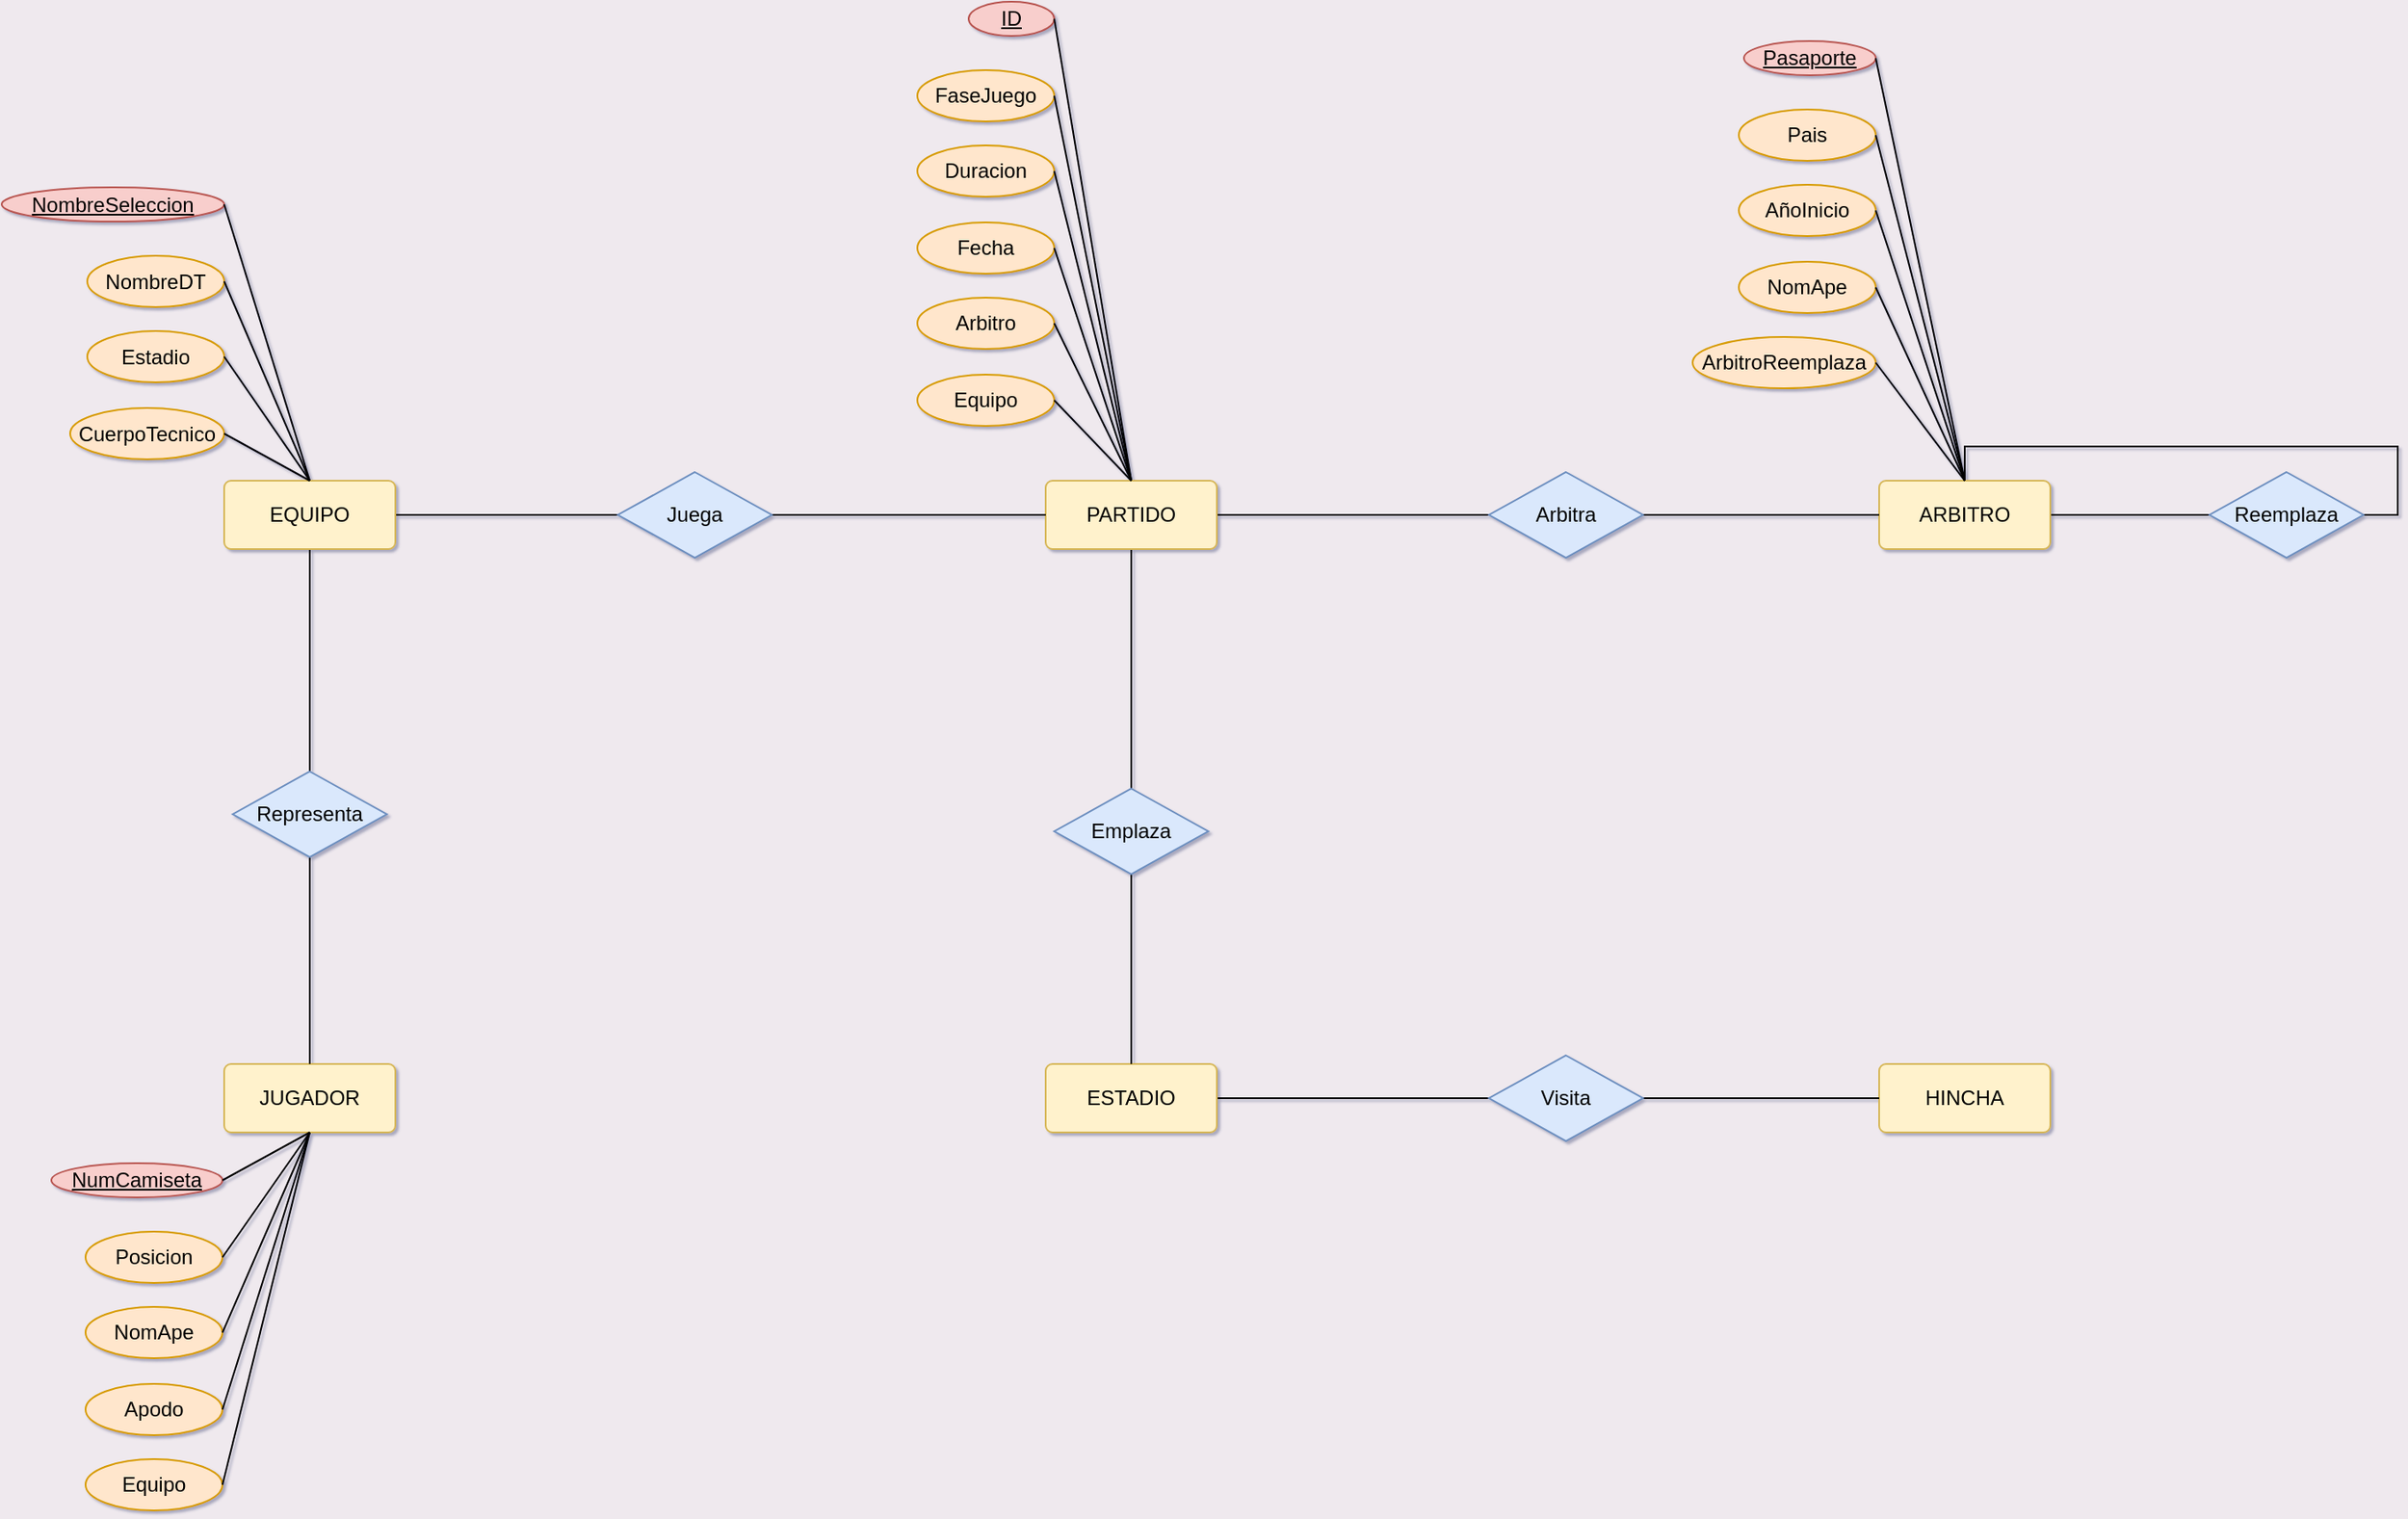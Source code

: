 <mxfile version="28.2.5">
  <diagram name="Página-1" id="hmPzd6-MISRAv3zJ79Oc">
    <mxGraphModel dx="1389" dy="796" grid="1" gridSize="10" guides="1" tooltips="1" connect="1" arrows="1" fold="1" page="1" pageScale="1" pageWidth="1654" pageHeight="1169" background="light-dark(#efe9ee, #121212)" math="0" shadow="1">
      <root>
        <mxCell id="0" />
        <mxCell id="1" parent="0" />
        <mxCell id="b1jiOyI4bibXz9lMUhJJ-25" style="edgeStyle=orthogonalEdgeStyle;rounded=0;orthogonalLoop=1;jettySize=auto;html=1;entryX=0;entryY=0.5;entryDx=0;entryDy=0;endArrow=none;endFill=0;" edge="1" parent="1" source="b1jiOyI4bibXz9lMUhJJ-1" target="b1jiOyI4bibXz9lMUhJJ-8">
          <mxGeometry relative="1" as="geometry" />
        </mxCell>
        <mxCell id="b1jiOyI4bibXz9lMUhJJ-1" value="ARBITRO" style="rounded=1;arcSize=10;whiteSpace=wrap;html=1;align=center;fillColor=#fff2cc;strokeColor=#d6b656;" vertex="1" parent="1">
          <mxGeometry x="1197" y="490" width="100" height="40" as="geometry" />
        </mxCell>
        <mxCell id="b1jiOyI4bibXz9lMUhJJ-2" value="JUGADOR" style="rounded=1;arcSize=10;whiteSpace=wrap;html=1;align=center;fillColor=#fff2cc;strokeColor=#d6b656;" vertex="1" parent="1">
          <mxGeometry x="230" y="831" width="100" height="40" as="geometry" />
        </mxCell>
        <mxCell id="b1jiOyI4bibXz9lMUhJJ-14" style="edgeStyle=orthogonalEdgeStyle;rounded=0;orthogonalLoop=1;jettySize=auto;html=1;entryX=0;entryY=0.5;entryDx=0;entryDy=0;endArrow=none;endFill=0;" edge="1" parent="1" source="b1jiOyI4bibXz9lMUhJJ-4" target="b1jiOyI4bibXz9lMUhJJ-10">
          <mxGeometry relative="1" as="geometry" />
        </mxCell>
        <mxCell id="b1jiOyI4bibXz9lMUhJJ-21" style="edgeStyle=orthogonalEdgeStyle;rounded=0;orthogonalLoop=1;jettySize=auto;html=1;entryX=0.5;entryY=0;entryDx=0;entryDy=0;endArrow=none;endFill=0;" edge="1" parent="1" source="b1jiOyI4bibXz9lMUhJJ-4" target="b1jiOyI4bibXz9lMUhJJ-12">
          <mxGeometry relative="1" as="geometry" />
        </mxCell>
        <mxCell id="b1jiOyI4bibXz9lMUhJJ-4" value="EQUIPO" style="rounded=1;arcSize=10;whiteSpace=wrap;html=1;align=center;fillColor=#fff2cc;strokeColor=#d6b656;" vertex="1" parent="1">
          <mxGeometry x="230" y="490" width="100" height="40" as="geometry" />
        </mxCell>
        <mxCell id="b1jiOyI4bibXz9lMUhJJ-5" value="HINCHA" style="rounded=1;arcSize=10;whiteSpace=wrap;html=1;align=center;fillColor=#fff2cc;strokeColor=#d6b656;" vertex="1" parent="1">
          <mxGeometry x="1197" y="831" width="100" height="40" as="geometry" />
        </mxCell>
        <mxCell id="b1jiOyI4bibXz9lMUhJJ-17" style="edgeStyle=orthogonalEdgeStyle;rounded=0;orthogonalLoop=1;jettySize=auto;html=1;entryX=0;entryY=0.5;entryDx=0;entryDy=0;endArrow=none;endFill=0;" edge="1" parent="1" source="b1jiOyI4bibXz9lMUhJJ-6" target="b1jiOyI4bibXz9lMUhJJ-11">
          <mxGeometry relative="1" as="geometry" />
        </mxCell>
        <mxCell id="b1jiOyI4bibXz9lMUhJJ-19" style="edgeStyle=orthogonalEdgeStyle;rounded=0;orthogonalLoop=1;jettySize=auto;html=1;endArrow=none;endFill=0;" edge="1" parent="1" source="b1jiOyI4bibXz9lMUhJJ-6" target="b1jiOyI4bibXz9lMUhJJ-13">
          <mxGeometry relative="1" as="geometry" />
        </mxCell>
        <mxCell id="b1jiOyI4bibXz9lMUhJJ-6" value="PARTIDO" style="rounded=1;arcSize=10;whiteSpace=wrap;html=1;align=center;fillColor=#fff2cc;strokeColor=#d6b656;" vertex="1" parent="1">
          <mxGeometry x="710" y="490" width="100" height="40" as="geometry" />
        </mxCell>
        <mxCell id="b1jiOyI4bibXz9lMUhJJ-23" style="edgeStyle=orthogonalEdgeStyle;rounded=0;orthogonalLoop=1;jettySize=auto;html=1;entryX=0;entryY=0.5;entryDx=0;entryDy=0;endArrow=none;endFill=0;" edge="1" parent="1" source="b1jiOyI4bibXz9lMUhJJ-7" target="b1jiOyI4bibXz9lMUhJJ-9">
          <mxGeometry relative="1" as="geometry" />
        </mxCell>
        <mxCell id="b1jiOyI4bibXz9lMUhJJ-7" value="ESTADIO" style="rounded=1;arcSize=10;whiteSpace=wrap;html=1;align=center;fillColor=#fff2cc;strokeColor=#d6b656;" vertex="1" parent="1">
          <mxGeometry x="710" y="831" width="100" height="40" as="geometry" />
        </mxCell>
        <mxCell id="b1jiOyI4bibXz9lMUhJJ-26" style="edgeStyle=orthogonalEdgeStyle;rounded=0;orthogonalLoop=1;jettySize=auto;html=1;entryX=0.5;entryY=0;entryDx=0;entryDy=0;exitX=1;exitY=0.5;exitDx=0;exitDy=0;endArrow=none;endFill=0;" edge="1" parent="1" source="b1jiOyI4bibXz9lMUhJJ-8" target="b1jiOyI4bibXz9lMUhJJ-1">
          <mxGeometry relative="1" as="geometry">
            <Array as="points">
              <mxPoint x="1500" y="510" />
              <mxPoint x="1500" y="470" />
              <mxPoint x="1247" y="470" />
            </Array>
          </mxGeometry>
        </mxCell>
        <mxCell id="b1jiOyI4bibXz9lMUhJJ-8" value="Reemplaza" style="shape=rhombus;perimeter=rhombusPerimeter;whiteSpace=wrap;html=1;align=center;fillColor=#dae8fc;strokeColor=#6c8ebf;" vertex="1" parent="1">
          <mxGeometry x="1390" y="485" width="90" height="50" as="geometry" />
        </mxCell>
        <mxCell id="b1jiOyI4bibXz9lMUhJJ-24" style="edgeStyle=orthogonalEdgeStyle;rounded=0;orthogonalLoop=1;jettySize=auto;html=1;entryX=0;entryY=0.5;entryDx=0;entryDy=0;endArrow=none;endFill=0;" edge="1" parent="1" source="b1jiOyI4bibXz9lMUhJJ-9" target="b1jiOyI4bibXz9lMUhJJ-5">
          <mxGeometry relative="1" as="geometry" />
        </mxCell>
        <mxCell id="b1jiOyI4bibXz9lMUhJJ-9" value="Visita" style="shape=rhombus;perimeter=rhombusPerimeter;whiteSpace=wrap;html=1;align=center;fillColor=#dae8fc;strokeColor=#6c8ebf;" vertex="1" parent="1">
          <mxGeometry x="969" y="826" width="90" height="50" as="geometry" />
        </mxCell>
        <mxCell id="b1jiOyI4bibXz9lMUhJJ-15" style="edgeStyle=orthogonalEdgeStyle;rounded=0;orthogonalLoop=1;jettySize=auto;html=1;entryX=0;entryY=0.5;entryDx=0;entryDy=0;endArrow=none;endFill=0;" edge="1" parent="1" source="b1jiOyI4bibXz9lMUhJJ-10" target="b1jiOyI4bibXz9lMUhJJ-6">
          <mxGeometry relative="1" as="geometry" />
        </mxCell>
        <mxCell id="b1jiOyI4bibXz9lMUhJJ-10" value="Juega" style="shape=rhombus;perimeter=rhombusPerimeter;whiteSpace=wrap;html=1;align=center;fillColor=#dae8fc;strokeColor=#6c8ebf;" vertex="1" parent="1">
          <mxGeometry x="460" y="485" width="90" height="50" as="geometry" />
        </mxCell>
        <mxCell id="b1jiOyI4bibXz9lMUhJJ-18" style="edgeStyle=orthogonalEdgeStyle;rounded=0;orthogonalLoop=1;jettySize=auto;html=1;endArrow=none;endFill=0;" edge="1" parent="1" source="b1jiOyI4bibXz9lMUhJJ-11" target="b1jiOyI4bibXz9lMUhJJ-1">
          <mxGeometry relative="1" as="geometry" />
        </mxCell>
        <mxCell id="b1jiOyI4bibXz9lMUhJJ-11" value="Arbitra" style="shape=rhombus;perimeter=rhombusPerimeter;whiteSpace=wrap;html=1;align=center;fillColor=#dae8fc;strokeColor=#6c8ebf;" vertex="1" parent="1">
          <mxGeometry x="969" y="485" width="90" height="50" as="geometry" />
        </mxCell>
        <mxCell id="b1jiOyI4bibXz9lMUhJJ-22" style="edgeStyle=orthogonalEdgeStyle;rounded=0;orthogonalLoop=1;jettySize=auto;html=1;entryX=0.5;entryY=0;entryDx=0;entryDy=0;endArrow=none;endFill=0;" edge="1" parent="1" source="b1jiOyI4bibXz9lMUhJJ-12" target="b1jiOyI4bibXz9lMUhJJ-2">
          <mxGeometry relative="1" as="geometry" />
        </mxCell>
        <mxCell id="b1jiOyI4bibXz9lMUhJJ-12" value="Representa" style="shape=rhombus;perimeter=rhombusPerimeter;whiteSpace=wrap;html=1;align=center;fillColor=#dae8fc;strokeColor=#6c8ebf;" vertex="1" parent="1">
          <mxGeometry x="235" y="660" width="90" height="50" as="geometry" />
        </mxCell>
        <mxCell id="b1jiOyI4bibXz9lMUhJJ-20" style="edgeStyle=orthogonalEdgeStyle;rounded=0;orthogonalLoop=1;jettySize=auto;html=1;endArrow=none;endFill=0;" edge="1" parent="1" source="b1jiOyI4bibXz9lMUhJJ-13" target="b1jiOyI4bibXz9lMUhJJ-7">
          <mxGeometry relative="1" as="geometry" />
        </mxCell>
        <mxCell id="b1jiOyI4bibXz9lMUhJJ-13" value="Emplaza" style="shape=rhombus;perimeter=rhombusPerimeter;whiteSpace=wrap;html=1;align=center;fillColor=#dae8fc;strokeColor=#6c8ebf;" vertex="1" parent="1">
          <mxGeometry x="715" y="670" width="90" height="50" as="geometry" />
        </mxCell>
        <mxCell id="b1jiOyI4bibXz9lMUhJJ-27" value="ID" style="ellipse;whiteSpace=wrap;html=1;align=center;fontStyle=4;fillColor=#f8cecc;strokeColor=#b85450;" vertex="1" parent="1">
          <mxGeometry x="665" y="210" width="50" height="20" as="geometry" />
        </mxCell>
        <mxCell id="b1jiOyI4bibXz9lMUhJJ-28" value="Duracion" style="ellipse;whiteSpace=wrap;html=1;align=center;fillColor=#ffe6cc;strokeColor=#d79b00;" vertex="1" parent="1">
          <mxGeometry x="635" y="294" width="80" height="30" as="geometry" />
        </mxCell>
        <mxCell id="b1jiOyI4bibXz9lMUhJJ-29" value="FaseJuego" style="ellipse;whiteSpace=wrap;html=1;align=center;fillColor=#ffe6cc;strokeColor=#d79b00;" vertex="1" parent="1">
          <mxGeometry x="635" y="250" width="80" height="30" as="geometry" />
        </mxCell>
        <mxCell id="b1jiOyI4bibXz9lMUhJJ-30" value="Fecha" style="ellipse;whiteSpace=wrap;html=1;align=center;fillColor=#ffe6cc;strokeColor=#d79b00;" vertex="1" parent="1">
          <mxGeometry x="635" y="339" width="80" height="30" as="geometry" />
        </mxCell>
        <mxCell id="b1jiOyI4bibXz9lMUhJJ-32" value="Arbitro" style="ellipse;whiteSpace=wrap;html=1;align=center;fillColor=#ffe6cc;strokeColor=#d79b00;" vertex="1" parent="1">
          <mxGeometry x="635" y="383" width="80" height="30" as="geometry" />
        </mxCell>
        <mxCell id="b1jiOyI4bibXz9lMUhJJ-33" value="Equipo" style="ellipse;whiteSpace=wrap;html=1;align=center;fillColor=#ffe6cc;strokeColor=#d79b00;" vertex="1" parent="1">
          <mxGeometry x="635" y="428" width="80" height="30" as="geometry" />
        </mxCell>
        <mxCell id="b1jiOyI4bibXz9lMUhJJ-35" value="" style="endArrow=none;html=1;rounded=0;exitX=1;exitY=0.5;exitDx=0;exitDy=0;entryX=0.5;entryY=0;entryDx=0;entryDy=0;" edge="1" parent="1" source="b1jiOyI4bibXz9lMUhJJ-27" target="b1jiOyI4bibXz9lMUhJJ-6">
          <mxGeometry relative="1" as="geometry">
            <mxPoint x="780" y="550" as="sourcePoint" />
            <mxPoint x="940" y="550" as="targetPoint" />
          </mxGeometry>
        </mxCell>
        <mxCell id="b1jiOyI4bibXz9lMUhJJ-38" value="" style="endArrow=none;html=1;rounded=0;exitX=1;exitY=0.5;exitDx=0;exitDy=0;entryX=0.5;entryY=0;entryDx=0;entryDy=0;" edge="1" parent="1" source="b1jiOyI4bibXz9lMUhJJ-29" target="b1jiOyI4bibXz9lMUhJJ-6">
          <mxGeometry relative="1" as="geometry">
            <mxPoint x="730" y="340" as="sourcePoint" />
            <mxPoint x="775" y="610" as="targetPoint" />
          </mxGeometry>
        </mxCell>
        <mxCell id="b1jiOyI4bibXz9lMUhJJ-39" value="" style="endArrow=none;html=1;rounded=0;exitX=1;exitY=0.5;exitDx=0;exitDy=0;entryX=0.5;entryY=0;entryDx=0;entryDy=0;" edge="1" parent="1" source="b1jiOyI4bibXz9lMUhJJ-28" target="b1jiOyI4bibXz9lMUhJJ-6">
          <mxGeometry relative="1" as="geometry">
            <mxPoint x="790" y="360" as="sourcePoint" />
            <mxPoint x="835" y="630" as="targetPoint" />
          </mxGeometry>
        </mxCell>
        <mxCell id="b1jiOyI4bibXz9lMUhJJ-40" value="" style="endArrow=none;html=1;rounded=0;exitX=1;exitY=0.5;exitDx=0;exitDy=0;entryX=0.5;entryY=0;entryDx=0;entryDy=0;" edge="1" parent="1" source="b1jiOyI4bibXz9lMUhJJ-30" target="b1jiOyI4bibXz9lMUhJJ-6">
          <mxGeometry relative="1" as="geometry">
            <mxPoint x="770" y="390" as="sourcePoint" />
            <mxPoint x="815" y="660" as="targetPoint" />
          </mxGeometry>
        </mxCell>
        <mxCell id="b1jiOyI4bibXz9lMUhJJ-41" value="" style="endArrow=none;html=1;rounded=0;exitX=1;exitY=0.5;exitDx=0;exitDy=0;entryX=0.5;entryY=0;entryDx=0;entryDy=0;" edge="1" parent="1" source="b1jiOyI4bibXz9lMUhJJ-32" target="b1jiOyI4bibXz9lMUhJJ-6">
          <mxGeometry relative="1" as="geometry">
            <mxPoint x="790" y="430" as="sourcePoint" />
            <mxPoint x="835" y="700" as="targetPoint" />
          </mxGeometry>
        </mxCell>
        <mxCell id="b1jiOyI4bibXz9lMUhJJ-42" value="" style="endArrow=none;html=1;rounded=0;exitX=1;exitY=0.5;exitDx=0;exitDy=0;" edge="1" parent="1" source="b1jiOyI4bibXz9lMUhJJ-33">
          <mxGeometry relative="1" as="geometry">
            <mxPoint x="770" y="370" as="sourcePoint" />
            <mxPoint x="760" y="490" as="targetPoint" />
          </mxGeometry>
        </mxCell>
        <mxCell id="b1jiOyI4bibXz9lMUhJJ-44" value="Pasaporte" style="ellipse;whiteSpace=wrap;html=1;align=center;fontStyle=4;fillColor=#f8cecc;strokeColor=#b85450;" vertex="1" parent="1">
          <mxGeometry x="1118" y="233" width="77" height="20" as="geometry" />
        </mxCell>
        <mxCell id="b1jiOyI4bibXz9lMUhJJ-45" value="AñoInicio" style="ellipse;whiteSpace=wrap;html=1;align=center;fillColor=#ffe6cc;strokeColor=#d79b00;" vertex="1" parent="1">
          <mxGeometry x="1115" y="317" width="80" height="30" as="geometry" />
        </mxCell>
        <mxCell id="b1jiOyI4bibXz9lMUhJJ-46" value="Pais" style="ellipse;whiteSpace=wrap;html=1;align=center;fillColor=#ffe6cc;strokeColor=#d79b00;" vertex="1" parent="1">
          <mxGeometry x="1115" y="273" width="80" height="30" as="geometry" />
        </mxCell>
        <mxCell id="b1jiOyI4bibXz9lMUhJJ-47" value="NomApe" style="ellipse;whiteSpace=wrap;html=1;align=center;fillColor=#ffe6cc;strokeColor=#d79b00;" vertex="1" parent="1">
          <mxGeometry x="1115" y="362" width="80" height="30" as="geometry" />
        </mxCell>
        <mxCell id="b1jiOyI4bibXz9lMUhJJ-48" value="ArbitroReemplaza" style="ellipse;whiteSpace=wrap;html=1;align=center;fillColor=#ffe6cc;strokeColor=#d79b00;" vertex="1" parent="1">
          <mxGeometry x="1088" y="406" width="107" height="30" as="geometry" />
        </mxCell>
        <mxCell id="b1jiOyI4bibXz9lMUhJJ-50" value="" style="endArrow=none;html=1;rounded=0;exitX=1;exitY=0.5;exitDx=0;exitDy=0;entryX=0.5;entryY=0;entryDx=0;entryDy=0;" edge="1" parent="1" source="b1jiOyI4bibXz9lMUhJJ-44" target="b1jiOyI4bibXz9lMUhJJ-1">
          <mxGeometry relative="1" as="geometry">
            <mxPoint x="1262" y="540" as="sourcePoint" />
            <mxPoint x="1242" y="480" as="targetPoint" />
          </mxGeometry>
        </mxCell>
        <mxCell id="b1jiOyI4bibXz9lMUhJJ-51" value="" style="endArrow=none;html=1;rounded=0;exitX=1;exitY=0.5;exitDx=0;exitDy=0;entryX=0.5;entryY=0;entryDx=0;entryDy=0;" edge="1" parent="1" source="b1jiOyI4bibXz9lMUhJJ-46" target="b1jiOyI4bibXz9lMUhJJ-1">
          <mxGeometry relative="1" as="geometry">
            <mxPoint x="1212" y="330" as="sourcePoint" />
            <mxPoint x="1242" y="480" as="targetPoint" />
          </mxGeometry>
        </mxCell>
        <mxCell id="b1jiOyI4bibXz9lMUhJJ-52" value="" style="endArrow=none;html=1;rounded=0;exitX=1;exitY=0.5;exitDx=0;exitDy=0;entryX=0.5;entryY=0;entryDx=0;entryDy=0;" edge="1" parent="1" source="b1jiOyI4bibXz9lMUhJJ-45" target="b1jiOyI4bibXz9lMUhJJ-1">
          <mxGeometry relative="1" as="geometry">
            <mxPoint x="1272" y="350" as="sourcePoint" />
            <mxPoint x="1250" y="490" as="targetPoint" />
          </mxGeometry>
        </mxCell>
        <mxCell id="b1jiOyI4bibXz9lMUhJJ-53" value="" style="endArrow=none;html=1;rounded=0;exitX=1;exitY=0.5;exitDx=0;exitDy=0;entryX=0.5;entryY=0;entryDx=0;entryDy=0;" edge="1" parent="1" source="b1jiOyI4bibXz9lMUhJJ-47" target="b1jiOyI4bibXz9lMUhJJ-1">
          <mxGeometry relative="1" as="geometry">
            <mxPoint x="1252" y="380" as="sourcePoint" />
            <mxPoint x="1250" y="490" as="targetPoint" />
          </mxGeometry>
        </mxCell>
        <mxCell id="b1jiOyI4bibXz9lMUhJJ-54" value="" style="endArrow=none;html=1;rounded=0;exitX=1;exitY=0.5;exitDx=0;exitDy=0;entryX=0.5;entryY=0;entryDx=0;entryDy=0;" edge="1" parent="1" source="b1jiOyI4bibXz9lMUhJJ-48" target="b1jiOyI4bibXz9lMUhJJ-1">
          <mxGeometry relative="1" as="geometry">
            <mxPoint x="1272" y="420" as="sourcePoint" />
            <mxPoint x="1250" y="490" as="targetPoint" />
          </mxGeometry>
        </mxCell>
        <mxCell id="b1jiOyI4bibXz9lMUhJJ-56" value="NombreSeleccion" style="ellipse;whiteSpace=wrap;html=1;align=center;fontStyle=4;fillColor=#f8cecc;strokeColor=#b85450;" vertex="1" parent="1">
          <mxGeometry x="100" y="318.5" width="130" height="20" as="geometry" />
        </mxCell>
        <mxCell id="b1jiOyI4bibXz9lMUhJJ-57" value="Estadio" style="ellipse;whiteSpace=wrap;html=1;align=center;fillColor=#ffe6cc;strokeColor=#d79b00;" vertex="1" parent="1">
          <mxGeometry x="150" y="402.5" width="80" height="30" as="geometry" />
        </mxCell>
        <mxCell id="b1jiOyI4bibXz9lMUhJJ-58" value="NombreDT" style="ellipse;whiteSpace=wrap;html=1;align=center;fillColor=#ffe6cc;strokeColor=#d79b00;" vertex="1" parent="1">
          <mxGeometry x="150" y="358.5" width="80" height="30" as="geometry" />
        </mxCell>
        <mxCell id="b1jiOyI4bibXz9lMUhJJ-59" value="CuerpoTecnico" style="ellipse;whiteSpace=wrap;html=1;align=center;fillColor=#ffe6cc;strokeColor=#d79b00;" vertex="1" parent="1">
          <mxGeometry x="140" y="447.5" width="90" height="30" as="geometry" />
        </mxCell>
        <mxCell id="b1jiOyI4bibXz9lMUhJJ-62" value="" style="endArrow=none;html=1;rounded=0;exitX=1;exitY=0.5;exitDx=0;exitDy=0;entryX=0.5;entryY=0;entryDx=0;entryDy=0;" edge="1" parent="1" source="b1jiOyI4bibXz9lMUhJJ-56" target="b1jiOyI4bibXz9lMUhJJ-4">
          <mxGeometry relative="1" as="geometry">
            <mxPoint x="325" y="500" as="sourcePoint" />
            <mxPoint x="305" y="440" as="targetPoint" />
          </mxGeometry>
        </mxCell>
        <mxCell id="b1jiOyI4bibXz9lMUhJJ-63" value="" style="endArrow=none;html=1;rounded=0;exitX=1;exitY=0.5;exitDx=0;exitDy=0;entryX=0.5;entryY=0;entryDx=0;entryDy=0;" edge="1" parent="1" source="b1jiOyI4bibXz9lMUhJJ-58" target="b1jiOyI4bibXz9lMUhJJ-4">
          <mxGeometry relative="1" as="geometry">
            <mxPoint x="275" y="290" as="sourcePoint" />
            <mxPoint x="300" y="470" as="targetPoint" />
          </mxGeometry>
        </mxCell>
        <mxCell id="b1jiOyI4bibXz9lMUhJJ-64" value="" style="endArrow=none;html=1;rounded=0;exitX=1;exitY=0.5;exitDx=0;exitDy=0;entryX=0.5;entryY=0;entryDx=0;entryDy=0;" edge="1" parent="1" source="b1jiOyI4bibXz9lMUhJJ-57" target="b1jiOyI4bibXz9lMUhJJ-4">
          <mxGeometry relative="1" as="geometry">
            <mxPoint x="335" y="310" as="sourcePoint" />
            <mxPoint x="305" y="440" as="targetPoint" />
          </mxGeometry>
        </mxCell>
        <mxCell id="b1jiOyI4bibXz9lMUhJJ-65" value="" style="endArrow=none;html=1;rounded=0;exitX=1;exitY=0.5;exitDx=0;exitDy=0;entryX=0.5;entryY=0;entryDx=0;entryDy=0;" edge="1" parent="1" source="b1jiOyI4bibXz9lMUhJJ-59" target="b1jiOyI4bibXz9lMUhJJ-4">
          <mxGeometry relative="1" as="geometry">
            <mxPoint x="315" y="340" as="sourcePoint" />
            <mxPoint x="305" y="440" as="targetPoint" />
          </mxGeometry>
        </mxCell>
        <mxCell id="b1jiOyI4bibXz9lMUhJJ-68" value="NumCamiseta" style="ellipse;whiteSpace=wrap;html=1;align=center;fontStyle=4;fillColor=#f8cecc;strokeColor=#b85450;" vertex="1" parent="1">
          <mxGeometry x="129" y="889" width="100" height="20" as="geometry" />
        </mxCell>
        <mxCell id="b1jiOyI4bibXz9lMUhJJ-69" value="NomApe" style="ellipse;whiteSpace=wrap;html=1;align=center;fillColor=#ffe6cc;strokeColor=#d79b00;" vertex="1" parent="1">
          <mxGeometry x="149" y="973" width="80" height="30" as="geometry" />
        </mxCell>
        <mxCell id="b1jiOyI4bibXz9lMUhJJ-70" value="Posicion" style="ellipse;whiteSpace=wrap;html=1;align=center;fillColor=#ffe6cc;strokeColor=#d79b00;" vertex="1" parent="1">
          <mxGeometry x="149" y="929" width="80" height="30" as="geometry" />
        </mxCell>
        <mxCell id="b1jiOyI4bibXz9lMUhJJ-71" value="Apodo" style="ellipse;whiteSpace=wrap;html=1;align=center;fillColor=#ffe6cc;strokeColor=#d79b00;" vertex="1" parent="1">
          <mxGeometry x="149" y="1018" width="80" height="30" as="geometry" />
        </mxCell>
        <mxCell id="b1jiOyI4bibXz9lMUhJJ-72" value="Equipo" style="ellipse;whiteSpace=wrap;html=1;align=center;fillColor=#ffe6cc;strokeColor=#d79b00;" vertex="1" parent="1">
          <mxGeometry x="149" y="1062" width="80" height="30" as="geometry" />
        </mxCell>
        <mxCell id="b1jiOyI4bibXz9lMUhJJ-74" value="" style="endArrow=none;html=1;rounded=0;exitX=1;exitY=0.5;exitDx=0;exitDy=0;entryX=0.5;entryY=1;entryDx=0;entryDy=0;" edge="1" parent="1" source="b1jiOyI4bibXz9lMUhJJ-68" target="b1jiOyI4bibXz9lMUhJJ-2">
          <mxGeometry relative="1" as="geometry">
            <mxPoint x="265" y="1370" as="sourcePoint" />
            <mxPoint x="245" y="1310" as="targetPoint" />
          </mxGeometry>
        </mxCell>
        <mxCell id="b1jiOyI4bibXz9lMUhJJ-75" value="" style="endArrow=none;html=1;rounded=0;exitX=1;exitY=0.5;exitDx=0;exitDy=0;entryX=0.5;entryY=1;entryDx=0;entryDy=0;" edge="1" parent="1" source="b1jiOyI4bibXz9lMUhJJ-70" target="b1jiOyI4bibXz9lMUhJJ-2">
          <mxGeometry relative="1" as="geometry">
            <mxPoint x="215" y="1160" as="sourcePoint" />
            <mxPoint x="280" y="880" as="targetPoint" />
          </mxGeometry>
        </mxCell>
        <mxCell id="b1jiOyI4bibXz9lMUhJJ-76" value="" style="endArrow=none;html=1;rounded=0;exitX=1;exitY=0.5;exitDx=0;exitDy=0;entryX=0.5;entryY=1;entryDx=0;entryDy=0;" edge="1" parent="1" source="b1jiOyI4bibXz9lMUhJJ-69" target="b1jiOyI4bibXz9lMUhJJ-2">
          <mxGeometry relative="1" as="geometry">
            <mxPoint x="275" y="1180" as="sourcePoint" />
            <mxPoint x="245" y="1310" as="targetPoint" />
          </mxGeometry>
        </mxCell>
        <mxCell id="b1jiOyI4bibXz9lMUhJJ-77" value="" style="endArrow=none;html=1;rounded=0;exitX=1;exitY=0.5;exitDx=0;exitDy=0;entryX=0.5;entryY=1;entryDx=0;entryDy=0;" edge="1" parent="1" source="b1jiOyI4bibXz9lMUhJJ-71" target="b1jiOyI4bibXz9lMUhJJ-2">
          <mxGeometry relative="1" as="geometry">
            <mxPoint x="255" y="1210" as="sourcePoint" />
            <mxPoint x="245" y="1310" as="targetPoint" />
          </mxGeometry>
        </mxCell>
        <mxCell id="b1jiOyI4bibXz9lMUhJJ-78" value="" style="endArrow=none;html=1;rounded=0;exitX=1;exitY=0.5;exitDx=0;exitDy=0;entryX=0.5;entryY=1;entryDx=0;entryDy=0;" edge="1" parent="1" source="b1jiOyI4bibXz9lMUhJJ-72" target="b1jiOyI4bibXz9lMUhJJ-2">
          <mxGeometry relative="1" as="geometry">
            <mxPoint x="275" y="1250" as="sourcePoint" />
            <mxPoint x="245" y="1310" as="targetPoint" />
          </mxGeometry>
        </mxCell>
      </root>
    </mxGraphModel>
  </diagram>
</mxfile>
